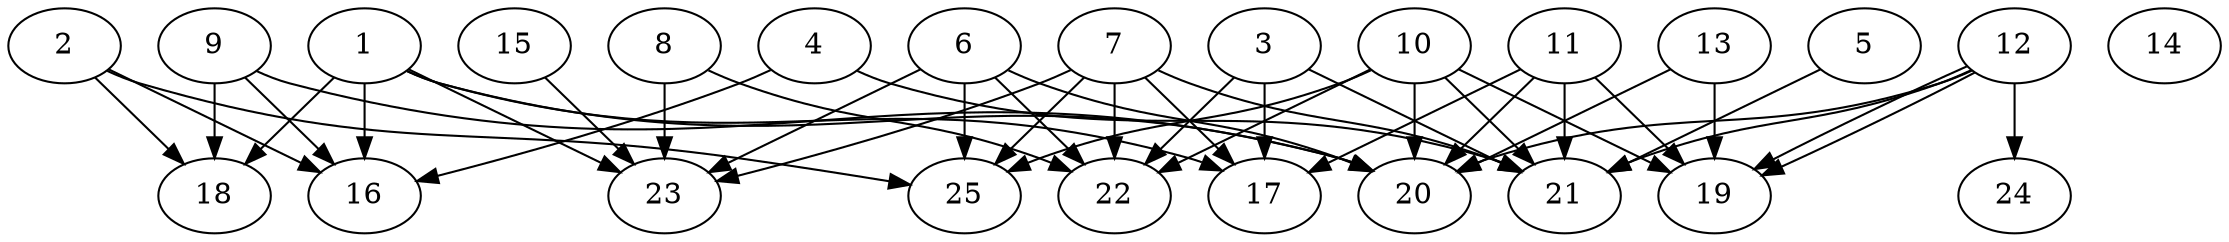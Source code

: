 // DAG automatically generated by daggen at Thu Oct  3 14:00:39 2019
// ./daggen --dot -n 25 --ccr 0.5 --fat 0.9 --regular 0.5 --density 0.5 --mindata 5242880 --maxdata 52428800 
digraph G {
  1 [size="19302400", alpha="0.07", expect_size="9651200"] 
  1 -> 16 [size ="9651200"]
  1 -> 17 [size ="9651200"]
  1 -> 18 [size ="9651200"]
  1 -> 20 [size ="9651200"]
  1 -> 23 [size ="9651200"]
  2 [size="47749120", alpha="0.08", expect_size="23874560"] 
  2 -> 16 [size ="23874560"]
  2 -> 18 [size ="23874560"]
  2 -> 25 [size ="23874560"]
  3 [size="45379584", alpha="0.11", expect_size="22689792"] 
  3 -> 17 [size ="22689792"]
  3 -> 21 [size ="22689792"]
  3 -> 22 [size ="22689792"]
  4 [size="20398080", alpha="0.10", expect_size="10199040"] 
  4 -> 16 [size ="10199040"]
  4 -> 21 [size ="10199040"]
  5 [size="15329280", alpha="0.18", expect_size="7664640"] 
  5 -> 21 [size ="7664640"]
  6 [size="59172864", alpha="0.17", expect_size="29586432"] 
  6 -> 20 [size ="29586432"]
  6 -> 22 [size ="29586432"]
  6 -> 23 [size ="29586432"]
  6 -> 25 [size ="29586432"]
  7 [size="60624896", alpha="0.12", expect_size="30312448"] 
  7 -> 17 [size ="30312448"]
  7 -> 21 [size ="30312448"]
  7 -> 22 [size ="30312448"]
  7 -> 23 [size ="30312448"]
  7 -> 25 [size ="30312448"]
  8 [size="14008320", alpha="0.06", expect_size="7004160"] 
  8 -> 22 [size ="7004160"]
  8 -> 23 [size ="7004160"]
  9 [size="88977408", alpha="0.10", expect_size="44488704"] 
  9 -> 16 [size ="44488704"]
  9 -> 18 [size ="44488704"]
  9 -> 20 [size ="44488704"]
  10 [size="72814592", alpha="0.17", expect_size="36407296"] 
  10 -> 19 [size ="36407296"]
  10 -> 20 [size ="36407296"]
  10 -> 21 [size ="36407296"]
  10 -> 22 [size ="36407296"]
  10 -> 25 [size ="36407296"]
  11 [size="49207296", alpha="0.00", expect_size="24603648"] 
  11 -> 17 [size ="24603648"]
  11 -> 19 [size ="24603648"]
  11 -> 20 [size ="24603648"]
  11 -> 21 [size ="24603648"]
  12 [size="83363840", alpha="0.06", expect_size="41681920"] 
  12 -> 19 [size ="41681920"]
  12 -> 19 [size ="41681920"]
  12 -> 20 [size ="41681920"]
  12 -> 21 [size ="41681920"]
  12 -> 24 [size ="41681920"]
  13 [size="24741888", alpha="0.16", expect_size="12370944"] 
  13 -> 19 [size ="12370944"]
  13 -> 20 [size ="12370944"]
  14 [size="74942464", alpha="0.04", expect_size="37471232"] 
  15 [size="29679616", alpha="0.08", expect_size="14839808"] 
  15 -> 23 [size ="14839808"]
  16 [size="21807104", alpha="0.11", expect_size="10903552"] 
  17 [size="103976960", alpha="0.19", expect_size="51988480"] 
  18 [size="68317184", alpha="0.11", expect_size="34158592"] 
  19 [size="96624640", alpha="0.11", expect_size="48312320"] 
  20 [size="50462720", alpha="0.02", expect_size="25231360"] 
  21 [size="36743168", alpha="0.16", expect_size="18371584"] 
  22 [size="39004160", alpha="0.17", expect_size="19502080"] 
  23 [size="67983360", alpha="0.06", expect_size="33991680"] 
  24 [size="48676864", alpha="0.17", expect_size="24338432"] 
  25 [size="68014080", alpha="0.09", expect_size="34007040"] 
}
